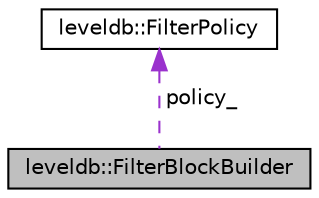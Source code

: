 digraph "leveldb::FilterBlockBuilder"
{
  edge [fontname="Helvetica",fontsize="10",labelfontname="Helvetica",labelfontsize="10"];
  node [fontname="Helvetica",fontsize="10",shape=record];
  Node1 [label="leveldb::FilterBlockBuilder",height=0.2,width=0.4,color="black", fillcolor="grey75", style="filled" fontcolor="black"];
  Node2 -> Node1 [dir="back",color="darkorchid3",fontsize="10",style="dashed",label=" policy_" ,fontname="Helvetica"];
  Node2 [label="leveldb::FilterPolicy",height=0.2,width=0.4,color="black", fillcolor="white", style="filled",URL="$classleveldb_1_1_filter_policy.html"];
}
